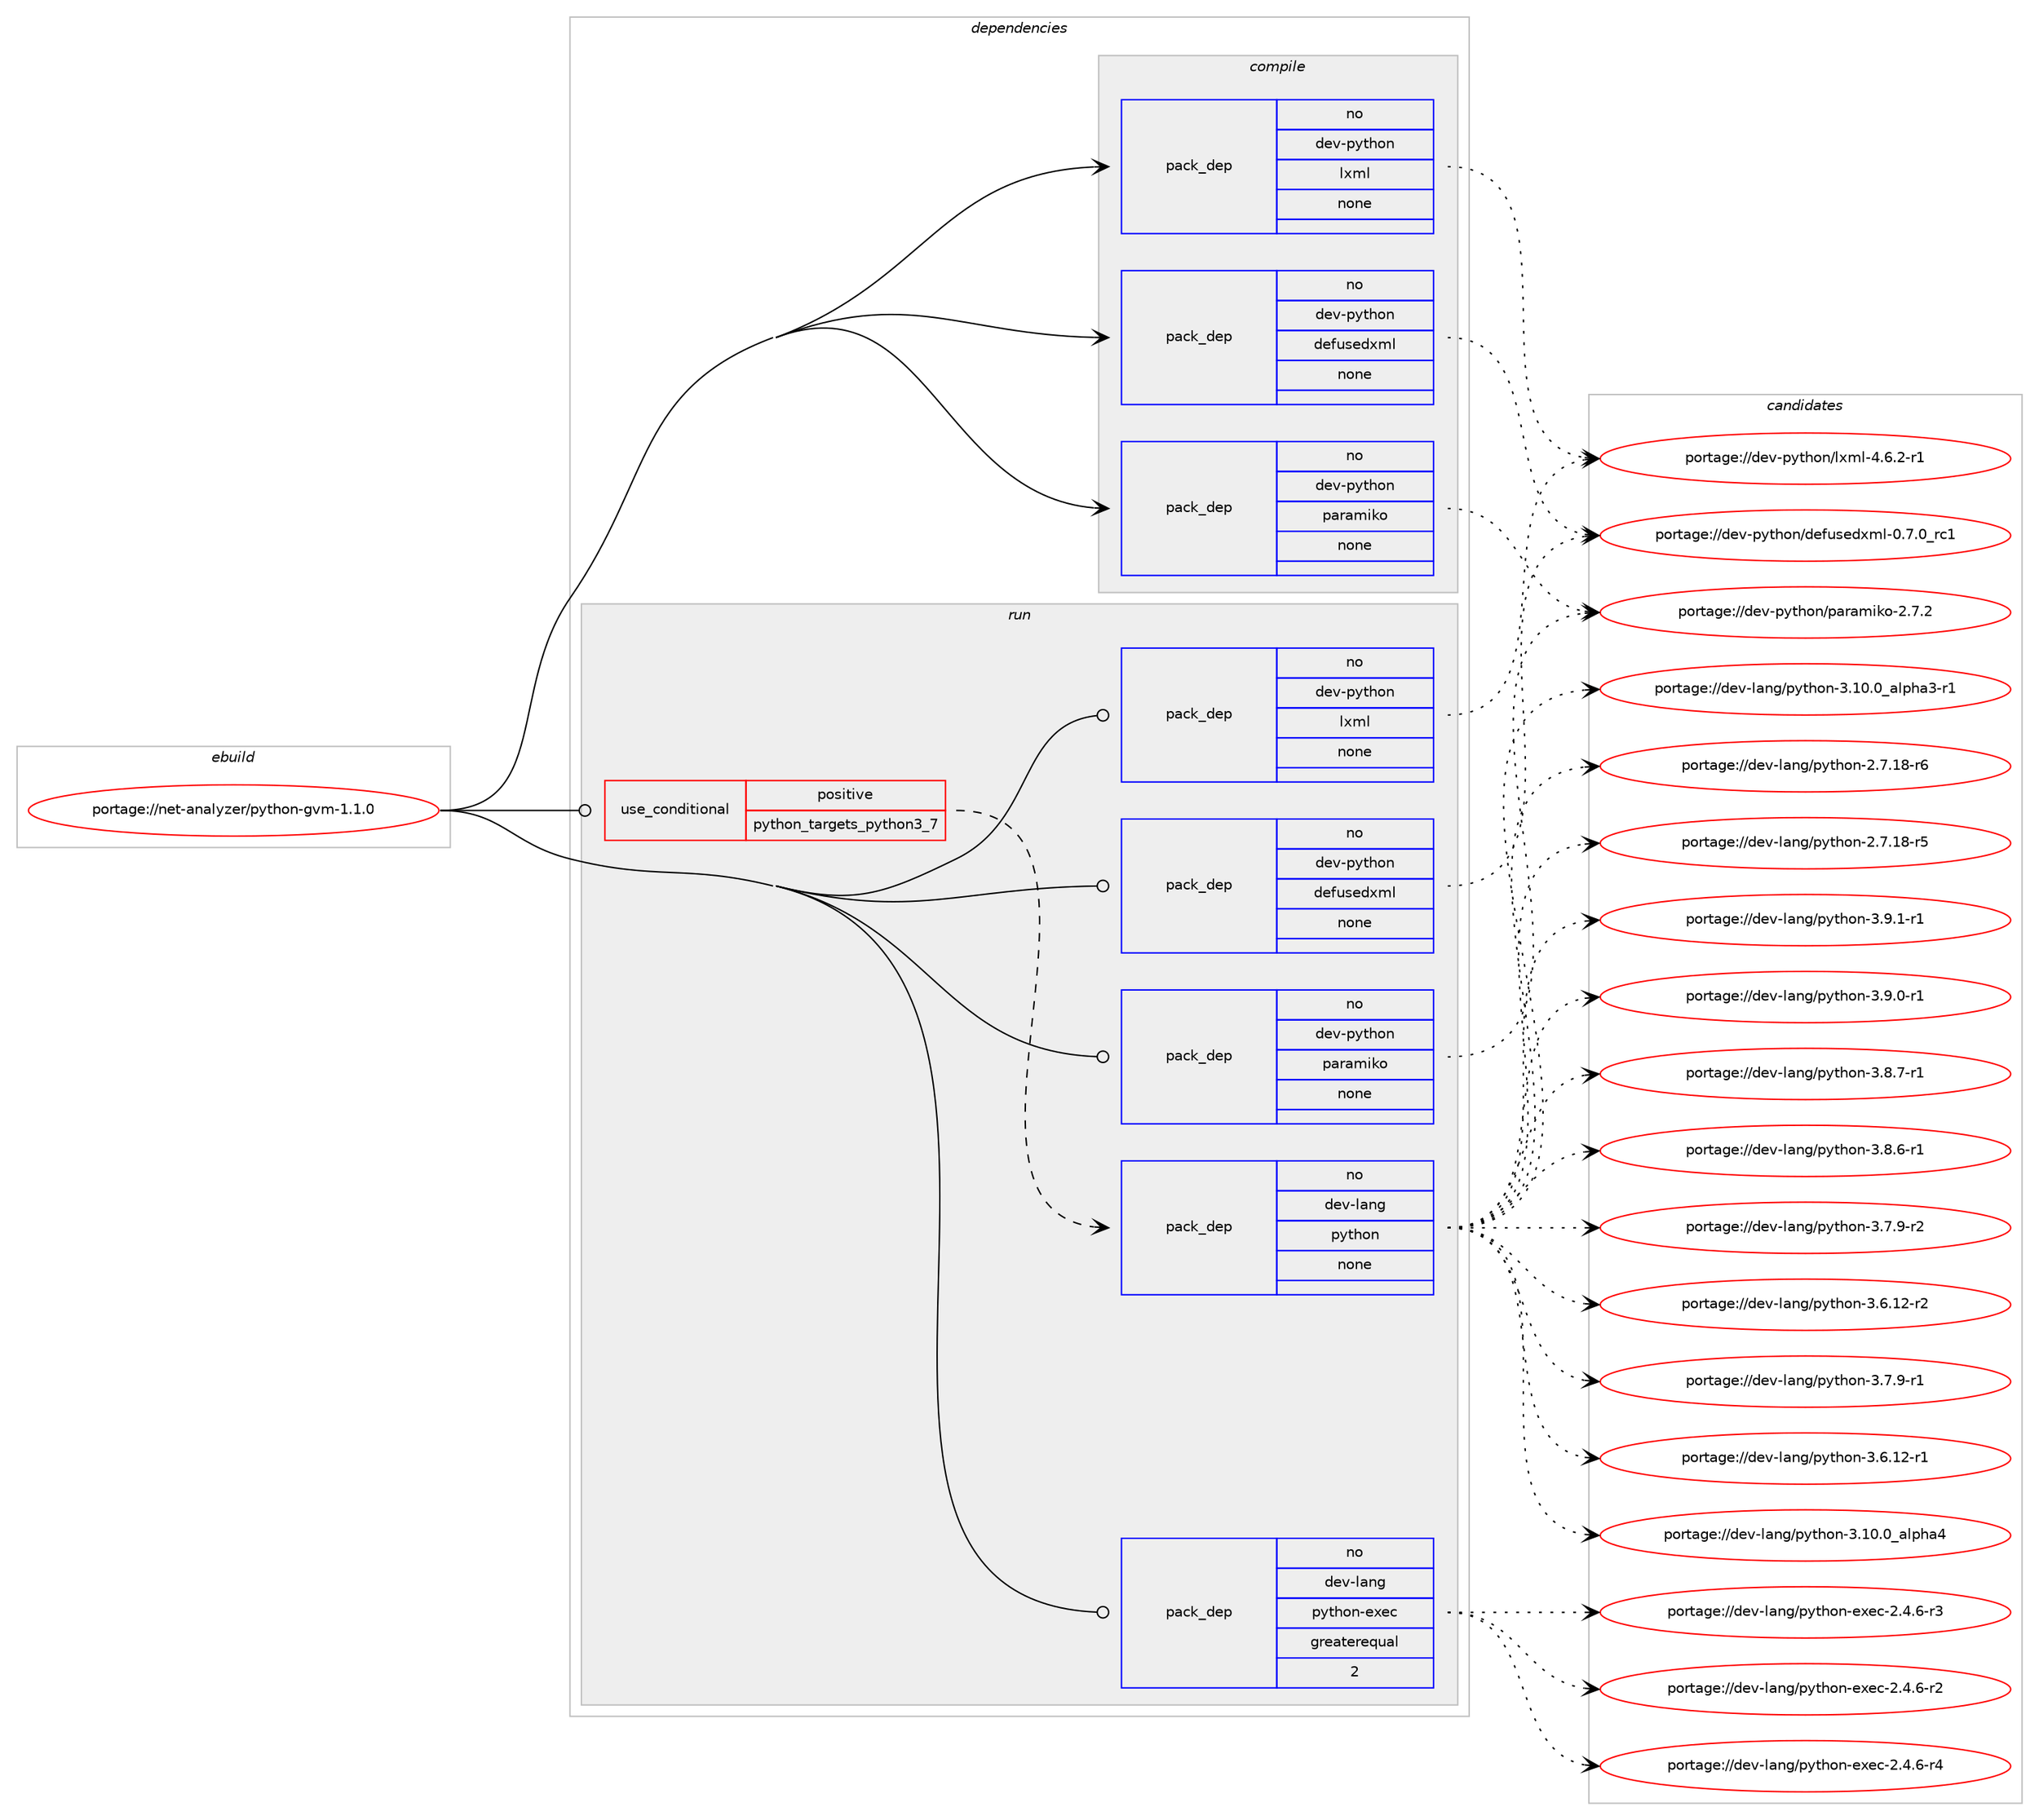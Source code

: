 digraph prolog {

# *************
# Graph options
# *************

newrank=true;
concentrate=true;
compound=true;
graph [rankdir=LR,fontname=Helvetica,fontsize=10,ranksep=1.5];#, ranksep=2.5, nodesep=0.2];
edge  [arrowhead=vee];
node  [fontname=Helvetica,fontsize=10];

# **********
# The ebuild
# **********

subgraph cluster_leftcol {
color=gray;
rank=same;
label=<<i>ebuild</i>>;
id [label="portage://net-analyzer/python-gvm-1.1.0", color=red, width=4, href="../net-analyzer/python-gvm-1.1.0.svg"];
}

# ****************
# The dependencies
# ****************

subgraph cluster_midcol {
color=gray;
label=<<i>dependencies</i>>;
subgraph cluster_compile {
fillcolor="#eeeeee";
style=filled;
label=<<i>compile</i>>;
subgraph pack22042 {
dependency32328 [label=<<TABLE BORDER="0" CELLBORDER="1" CELLSPACING="0" CELLPADDING="4" WIDTH="220"><TR><TD ROWSPAN="6" CELLPADDING="30">pack_dep</TD></TR><TR><TD WIDTH="110">no</TD></TR><TR><TD>dev-python</TD></TR><TR><TD>defusedxml</TD></TR><TR><TD>none</TD></TR><TR><TD></TD></TR></TABLE>>, shape=none, color=blue];
}
id:e -> dependency32328:w [weight=20,style="solid",arrowhead="vee"];
subgraph pack22043 {
dependency32329 [label=<<TABLE BORDER="0" CELLBORDER="1" CELLSPACING="0" CELLPADDING="4" WIDTH="220"><TR><TD ROWSPAN="6" CELLPADDING="30">pack_dep</TD></TR><TR><TD WIDTH="110">no</TD></TR><TR><TD>dev-python</TD></TR><TR><TD>lxml</TD></TR><TR><TD>none</TD></TR><TR><TD></TD></TR></TABLE>>, shape=none, color=blue];
}
id:e -> dependency32329:w [weight=20,style="solid",arrowhead="vee"];
subgraph pack22044 {
dependency32330 [label=<<TABLE BORDER="0" CELLBORDER="1" CELLSPACING="0" CELLPADDING="4" WIDTH="220"><TR><TD ROWSPAN="6" CELLPADDING="30">pack_dep</TD></TR><TR><TD WIDTH="110">no</TD></TR><TR><TD>dev-python</TD></TR><TR><TD>paramiko</TD></TR><TR><TD>none</TD></TR><TR><TD></TD></TR></TABLE>>, shape=none, color=blue];
}
id:e -> dependency32330:w [weight=20,style="solid",arrowhead="vee"];
}
subgraph cluster_compileandrun {
fillcolor="#eeeeee";
style=filled;
label=<<i>compile and run</i>>;
}
subgraph cluster_run {
fillcolor="#eeeeee";
style=filled;
label=<<i>run</i>>;
subgraph cond10003 {
dependency32331 [label=<<TABLE BORDER="0" CELLBORDER="1" CELLSPACING="0" CELLPADDING="4"><TR><TD ROWSPAN="3" CELLPADDING="10">use_conditional</TD></TR><TR><TD>positive</TD></TR><TR><TD>python_targets_python3_7</TD></TR></TABLE>>, shape=none, color=red];
subgraph pack22045 {
dependency32332 [label=<<TABLE BORDER="0" CELLBORDER="1" CELLSPACING="0" CELLPADDING="4" WIDTH="220"><TR><TD ROWSPAN="6" CELLPADDING="30">pack_dep</TD></TR><TR><TD WIDTH="110">no</TD></TR><TR><TD>dev-lang</TD></TR><TR><TD>python</TD></TR><TR><TD>none</TD></TR><TR><TD></TD></TR></TABLE>>, shape=none, color=blue];
}
dependency32331:e -> dependency32332:w [weight=20,style="dashed",arrowhead="vee"];
}
id:e -> dependency32331:w [weight=20,style="solid",arrowhead="odot"];
subgraph pack22046 {
dependency32333 [label=<<TABLE BORDER="0" CELLBORDER="1" CELLSPACING="0" CELLPADDING="4" WIDTH="220"><TR><TD ROWSPAN="6" CELLPADDING="30">pack_dep</TD></TR><TR><TD WIDTH="110">no</TD></TR><TR><TD>dev-lang</TD></TR><TR><TD>python-exec</TD></TR><TR><TD>greaterequal</TD></TR><TR><TD>2</TD></TR></TABLE>>, shape=none, color=blue];
}
id:e -> dependency32333:w [weight=20,style="solid",arrowhead="odot"];
subgraph pack22047 {
dependency32334 [label=<<TABLE BORDER="0" CELLBORDER="1" CELLSPACING="0" CELLPADDING="4" WIDTH="220"><TR><TD ROWSPAN="6" CELLPADDING="30">pack_dep</TD></TR><TR><TD WIDTH="110">no</TD></TR><TR><TD>dev-python</TD></TR><TR><TD>defusedxml</TD></TR><TR><TD>none</TD></TR><TR><TD></TD></TR></TABLE>>, shape=none, color=blue];
}
id:e -> dependency32334:w [weight=20,style="solid",arrowhead="odot"];
subgraph pack22048 {
dependency32335 [label=<<TABLE BORDER="0" CELLBORDER="1" CELLSPACING="0" CELLPADDING="4" WIDTH="220"><TR><TD ROWSPAN="6" CELLPADDING="30">pack_dep</TD></TR><TR><TD WIDTH="110">no</TD></TR><TR><TD>dev-python</TD></TR><TR><TD>lxml</TD></TR><TR><TD>none</TD></TR><TR><TD></TD></TR></TABLE>>, shape=none, color=blue];
}
id:e -> dependency32335:w [weight=20,style="solid",arrowhead="odot"];
subgraph pack22049 {
dependency32336 [label=<<TABLE BORDER="0" CELLBORDER="1" CELLSPACING="0" CELLPADDING="4" WIDTH="220"><TR><TD ROWSPAN="6" CELLPADDING="30">pack_dep</TD></TR><TR><TD WIDTH="110">no</TD></TR><TR><TD>dev-python</TD></TR><TR><TD>paramiko</TD></TR><TR><TD>none</TD></TR><TR><TD></TD></TR></TABLE>>, shape=none, color=blue];
}
id:e -> dependency32336:w [weight=20,style="solid",arrowhead="odot"];
}
}

# **************
# The candidates
# **************

subgraph cluster_choices {
rank=same;
color=gray;
label=<<i>candidates</i>>;

subgraph choice22042 {
color=black;
nodesep=1;
choice1001011184511212111610411111047100101102117115101100120109108454846554648951149949 [label="portage://dev-python/defusedxml-0.7.0_rc1", color=red, width=4,href="../dev-python/defusedxml-0.7.0_rc1.svg"];
dependency32328:e -> choice1001011184511212111610411111047100101102117115101100120109108454846554648951149949:w [style=dotted,weight="100"];
}
subgraph choice22043 {
color=black;
nodesep=1;
choice10010111845112121116104111110471081201091084552465446504511449 [label="portage://dev-python/lxml-4.6.2-r1", color=red, width=4,href="../dev-python/lxml-4.6.2-r1.svg"];
dependency32329:e -> choice10010111845112121116104111110471081201091084552465446504511449:w [style=dotted,weight="100"];
}
subgraph choice22044 {
color=black;
nodesep=1;
choice10010111845112121116104111110471129711497109105107111455046554650 [label="portage://dev-python/paramiko-2.7.2", color=red, width=4,href="../dev-python/paramiko-2.7.2.svg"];
dependency32330:e -> choice10010111845112121116104111110471129711497109105107111455046554650:w [style=dotted,weight="100"];
}
subgraph choice22045 {
color=black;
nodesep=1;
choice1001011184510897110103471121211161041111104551465746494511449 [label="portage://dev-lang/python-3.9.1-r1", color=red, width=4,href="../dev-lang/python-3.9.1-r1.svg"];
choice1001011184510897110103471121211161041111104551465746484511449 [label="portage://dev-lang/python-3.9.0-r1", color=red, width=4,href="../dev-lang/python-3.9.0-r1.svg"];
choice1001011184510897110103471121211161041111104551465646554511449 [label="portage://dev-lang/python-3.8.7-r1", color=red, width=4,href="../dev-lang/python-3.8.7-r1.svg"];
choice1001011184510897110103471121211161041111104551465646544511449 [label="portage://dev-lang/python-3.8.6-r1", color=red, width=4,href="../dev-lang/python-3.8.6-r1.svg"];
choice1001011184510897110103471121211161041111104551465546574511450 [label="portage://dev-lang/python-3.7.9-r2", color=red, width=4,href="../dev-lang/python-3.7.9-r2.svg"];
choice1001011184510897110103471121211161041111104551465546574511449 [label="portage://dev-lang/python-3.7.9-r1", color=red, width=4,href="../dev-lang/python-3.7.9-r1.svg"];
choice100101118451089711010347112121116104111110455146544649504511450 [label="portage://dev-lang/python-3.6.12-r2", color=red, width=4,href="../dev-lang/python-3.6.12-r2.svg"];
choice100101118451089711010347112121116104111110455146544649504511449 [label="portage://dev-lang/python-3.6.12-r1", color=red, width=4,href="../dev-lang/python-3.6.12-r1.svg"];
choice1001011184510897110103471121211161041111104551464948464895971081121049752 [label="portage://dev-lang/python-3.10.0_alpha4", color=red, width=4,href="../dev-lang/python-3.10.0_alpha4.svg"];
choice10010111845108971101034711212111610411111045514649484648959710811210497514511449 [label="portage://dev-lang/python-3.10.0_alpha3-r1", color=red, width=4,href="../dev-lang/python-3.10.0_alpha3-r1.svg"];
choice100101118451089711010347112121116104111110455046554649564511454 [label="portage://dev-lang/python-2.7.18-r6", color=red, width=4,href="../dev-lang/python-2.7.18-r6.svg"];
choice100101118451089711010347112121116104111110455046554649564511453 [label="portage://dev-lang/python-2.7.18-r5", color=red, width=4,href="../dev-lang/python-2.7.18-r5.svg"];
dependency32332:e -> choice1001011184510897110103471121211161041111104551465746494511449:w [style=dotted,weight="100"];
dependency32332:e -> choice1001011184510897110103471121211161041111104551465746484511449:w [style=dotted,weight="100"];
dependency32332:e -> choice1001011184510897110103471121211161041111104551465646554511449:w [style=dotted,weight="100"];
dependency32332:e -> choice1001011184510897110103471121211161041111104551465646544511449:w [style=dotted,weight="100"];
dependency32332:e -> choice1001011184510897110103471121211161041111104551465546574511450:w [style=dotted,weight="100"];
dependency32332:e -> choice1001011184510897110103471121211161041111104551465546574511449:w [style=dotted,weight="100"];
dependency32332:e -> choice100101118451089711010347112121116104111110455146544649504511450:w [style=dotted,weight="100"];
dependency32332:e -> choice100101118451089711010347112121116104111110455146544649504511449:w [style=dotted,weight="100"];
dependency32332:e -> choice1001011184510897110103471121211161041111104551464948464895971081121049752:w [style=dotted,weight="100"];
dependency32332:e -> choice10010111845108971101034711212111610411111045514649484648959710811210497514511449:w [style=dotted,weight="100"];
dependency32332:e -> choice100101118451089711010347112121116104111110455046554649564511454:w [style=dotted,weight="100"];
dependency32332:e -> choice100101118451089711010347112121116104111110455046554649564511453:w [style=dotted,weight="100"];
}
subgraph choice22046 {
color=black;
nodesep=1;
choice10010111845108971101034711212111610411111045101120101994550465246544511452 [label="portage://dev-lang/python-exec-2.4.6-r4", color=red, width=4,href="../dev-lang/python-exec-2.4.6-r4.svg"];
choice10010111845108971101034711212111610411111045101120101994550465246544511451 [label="portage://dev-lang/python-exec-2.4.6-r3", color=red, width=4,href="../dev-lang/python-exec-2.4.6-r3.svg"];
choice10010111845108971101034711212111610411111045101120101994550465246544511450 [label="portage://dev-lang/python-exec-2.4.6-r2", color=red, width=4,href="../dev-lang/python-exec-2.4.6-r2.svg"];
dependency32333:e -> choice10010111845108971101034711212111610411111045101120101994550465246544511452:w [style=dotted,weight="100"];
dependency32333:e -> choice10010111845108971101034711212111610411111045101120101994550465246544511451:w [style=dotted,weight="100"];
dependency32333:e -> choice10010111845108971101034711212111610411111045101120101994550465246544511450:w [style=dotted,weight="100"];
}
subgraph choice22047 {
color=black;
nodesep=1;
choice1001011184511212111610411111047100101102117115101100120109108454846554648951149949 [label="portage://dev-python/defusedxml-0.7.0_rc1", color=red, width=4,href="../dev-python/defusedxml-0.7.0_rc1.svg"];
dependency32334:e -> choice1001011184511212111610411111047100101102117115101100120109108454846554648951149949:w [style=dotted,weight="100"];
}
subgraph choice22048 {
color=black;
nodesep=1;
choice10010111845112121116104111110471081201091084552465446504511449 [label="portage://dev-python/lxml-4.6.2-r1", color=red, width=4,href="../dev-python/lxml-4.6.2-r1.svg"];
dependency32335:e -> choice10010111845112121116104111110471081201091084552465446504511449:w [style=dotted,weight="100"];
}
subgraph choice22049 {
color=black;
nodesep=1;
choice10010111845112121116104111110471129711497109105107111455046554650 [label="portage://dev-python/paramiko-2.7.2", color=red, width=4,href="../dev-python/paramiko-2.7.2.svg"];
dependency32336:e -> choice10010111845112121116104111110471129711497109105107111455046554650:w [style=dotted,weight="100"];
}
}

}
